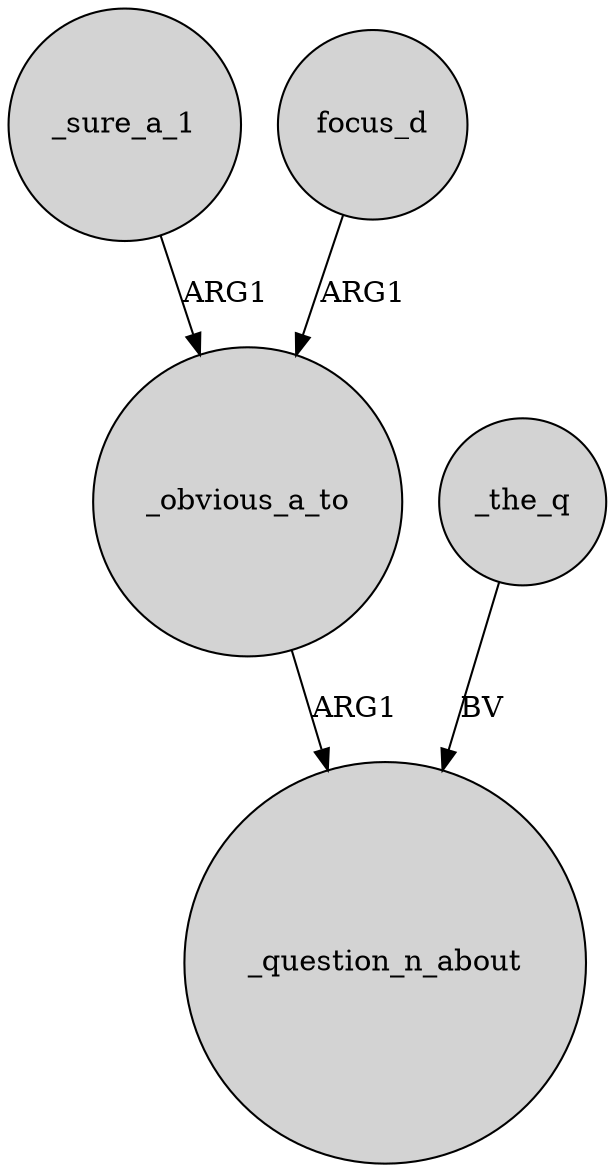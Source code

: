 digraph {
	node [shape=circle style=filled]
	_sure_a_1 -> _obvious_a_to [label=ARG1]
	focus_d -> _obvious_a_to [label=ARG1]
	_obvious_a_to -> _question_n_about [label=ARG1]
	_the_q -> _question_n_about [label=BV]
}
